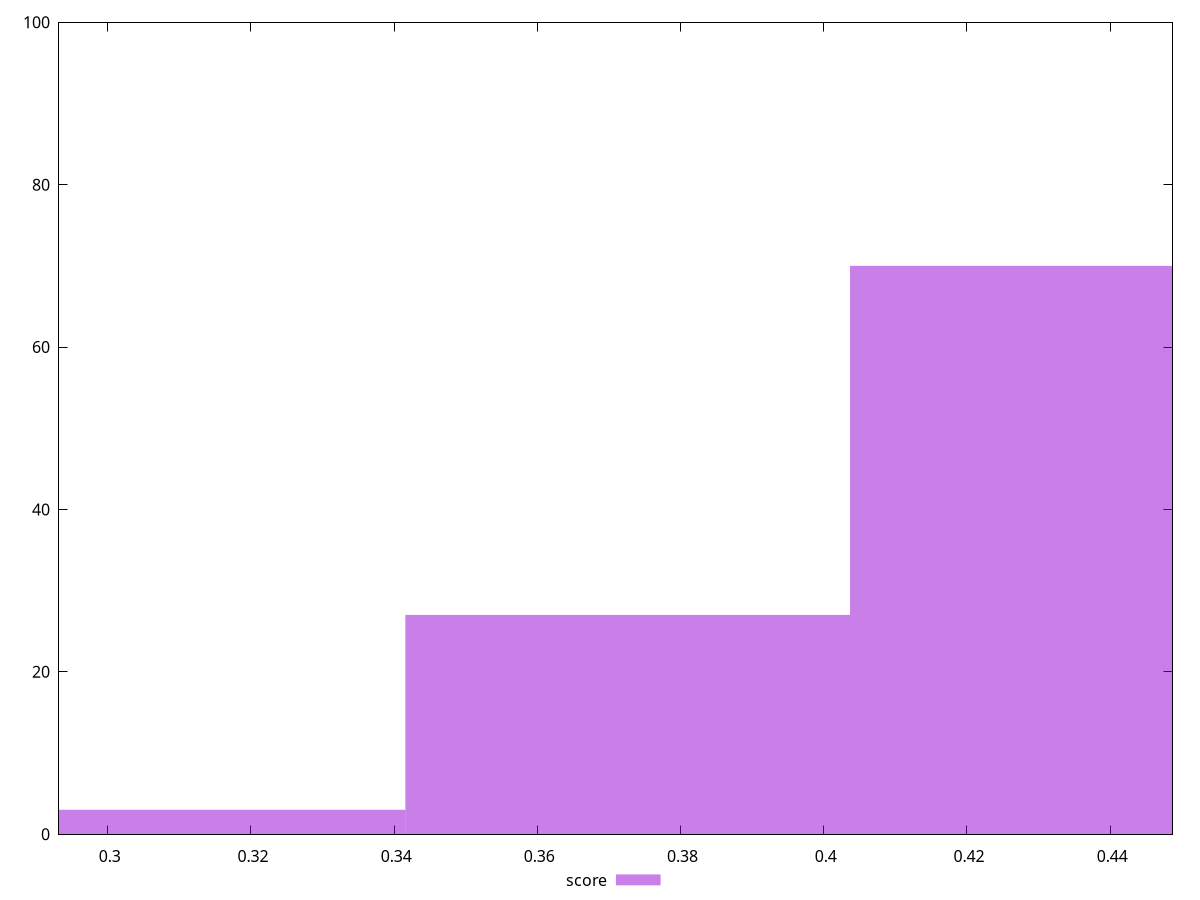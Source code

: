 reset

$score <<EOF
0.3726161068133409 27
0.434718791282231 70
0.31051342234445073 3
EOF

set key outside below
set boxwidth 0.06210268446889015
set xrange [0.2931873605519907:0.4487066999006886]
set yrange [0:100]
set trange [0:100]
set style fill transparent solid 0.5 noborder
set terminal svg size 640, 490 enhanced background rgb 'white'
set output "reprap/max-potential-fid/samples/pages+cached+nointeractive/score/histogram.svg"

plot $score title "score" with boxes

reset
